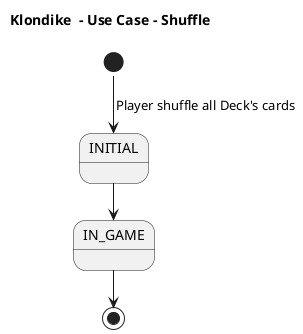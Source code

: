 @startuml shuffleUseCaseSpecification
!pragma layout smetana

title Klondike  - Use Case - Shuffle
state INITIAL
state IN_GAME
[*] --> INITIAL:  Player shuffle all Deck's cards
INITIAL --> IN_GAME
IN_GAME --> [*]
@enduml